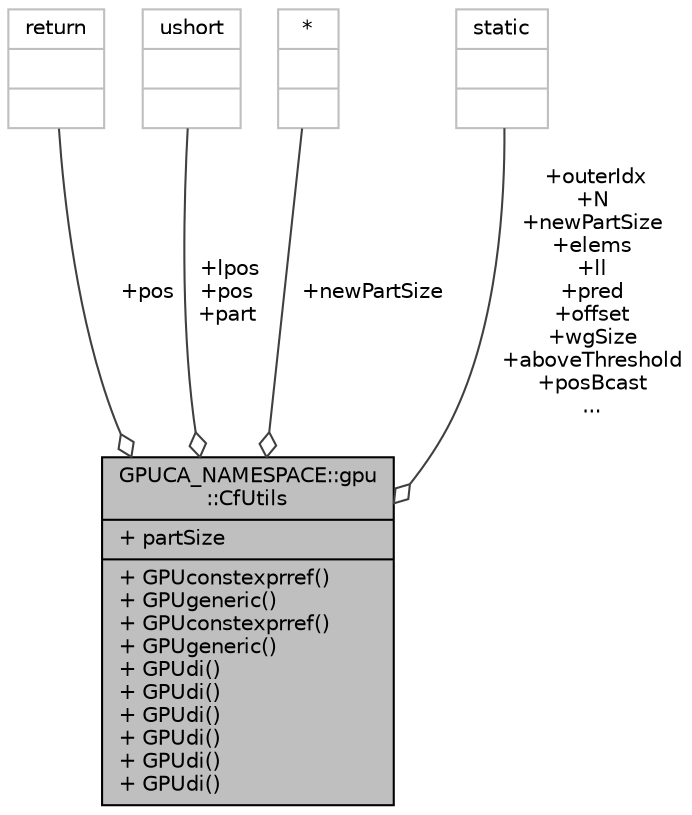 digraph "GPUCA_NAMESPACE::gpu::CfUtils"
{
 // INTERACTIVE_SVG=YES
  bgcolor="transparent";
  edge [fontname="Helvetica",fontsize="10",labelfontname="Helvetica",labelfontsize="10"];
  node [fontname="Helvetica",fontsize="10",shape=record];
  Node1 [label="{GPUCA_NAMESPACE::gpu\l::CfUtils\n|+ partSize\l|+ GPUconstexprref()\l+ GPUgeneric()\l+ GPUconstexprref()\l+ GPUgeneric()\l+ GPUdi()\l+ GPUdi()\l+ GPUdi()\l+ GPUdi()\l+ GPUdi()\l+ GPUdi()\l}",height=0.2,width=0.4,color="black", fillcolor="grey75", style="filled", fontcolor="black"];
  Node2 -> Node1 [color="grey25",fontsize="10",style="solid",label=" +pos" ,arrowhead="odiamond",fontname="Helvetica"];
  Node2 [label="{return\n||}",height=0.2,width=0.4,color="grey75"];
  Node3 -> Node1 [color="grey25",fontsize="10",style="solid",label=" +lpos\n+pos\n+part" ,arrowhead="odiamond",fontname="Helvetica"];
  Node3 [label="{ushort\n||}",height=0.2,width=0.4,color="grey75"];
  Node4 -> Node1 [color="grey25",fontsize="10",style="solid",label=" +newPartSize" ,arrowhead="odiamond",fontname="Helvetica"];
  Node4 [label="{*\n||}",height=0.2,width=0.4,color="grey75"];
  Node5 -> Node1 [color="grey25",fontsize="10",style="solid",label=" +outerIdx\n+N\n+newPartSize\n+elems\n+ll\n+pred\n+offset\n+wgSize\n+aboveThreshold\n+posBcast\n..." ,arrowhead="odiamond",fontname="Helvetica"];
  Node5 [label="{static\n||}",height=0.2,width=0.4,color="grey75"];
}
